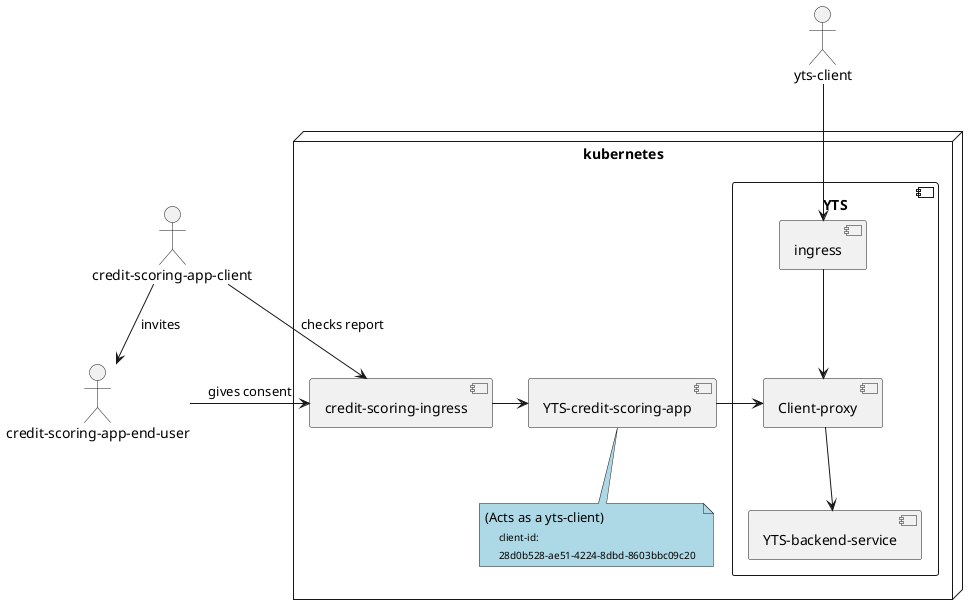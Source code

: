 @startuml


node "kubernetes" {
  component "credit-scoring-ingress" as cfaingress {
  }
  component "YTS-credit-scoring-app" as cfa {
  }
  note bottom of cfa #lightblue
  (Acts as a yts-client)
      <size:10>client-id: </size>
      <size:10>28d0b528-ae51-4224-8dbd-8603bbc09c20 </size>
  endnote

  component "YTS" {
 [ingress]
 [Client-proxy]
 [YTS-backend-service]
 }


}

actor "yts-client" as ystclient
actor "credit-scoring-app-client" as cfaclient
actor "credit-scoring-app-end-user" as cfauser



ystclient --> [ingress]
[ingress] --> [Client-proxy]
[Client-proxy] --> [YTS-backend-service]

cfaclient --> cfauser : invites
cfauser -> cfaingress : gives consent
cfaclient -> cfaingress : checks report
cfaingress -> cfa
cfa -> [Client-proxy]


@enduml